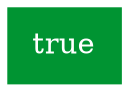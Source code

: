 digraph G {

  id1 [label="true", shape=box, color="#009432", fontcolor="#ffffff", style=filled, fillcolor="#009432"]

}
